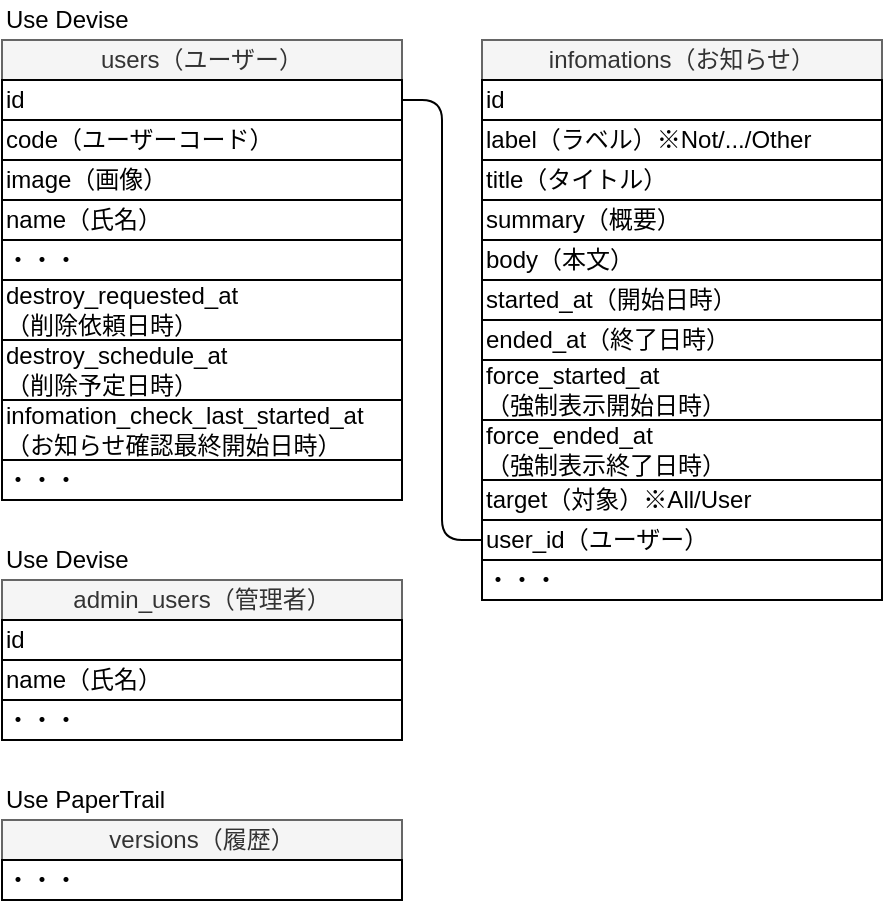<mxfile version="15.4.0" type="device"><diagram id="w64L012oLhsqJSIyoCpY" name="ページ1"><mxGraphModel dx="1106" dy="770" grid="1" gridSize="10" guides="1" tooltips="1" connect="1" arrows="1" fold="1" page="1" pageScale="1" pageWidth="827" pageHeight="1169" math="0" shadow="0"><root><mxCell id="0"/><mxCell id="1" parent="0"/><mxCell id="JYIN_se-qQ8O8cbv4Ddh-1" value="users（ユーザー）" style="rounded=0;whiteSpace=wrap;html=1;fillColor=#f5f5f5;strokeColor=#666666;fontColor=#333333;" parent="1" vertex="1"><mxGeometry y="20" width="200" height="20" as="geometry"/></mxCell><mxCell id="JYIN_se-qQ8O8cbv4Ddh-2" value="id" style="rounded=0;whiteSpace=wrap;html=1;align=left;" parent="1" vertex="1"><mxGeometry y="40" width="200" height="20" as="geometry"/></mxCell><mxCell id="JYIN_se-qQ8O8cbv4Ddh-3" value="image（画像）" style="rounded=0;whiteSpace=wrap;html=1;align=left;" parent="1" vertex="1"><mxGeometry y="80" width="200" height="20" as="geometry"/></mxCell><mxCell id="JYIN_se-qQ8O8cbv4Ddh-4" value="・・・" style="rounded=0;whiteSpace=wrap;html=1;align=left;" parent="1" vertex="1"><mxGeometry y="120" width="200" height="20" as="geometry"/></mxCell><mxCell id="JYIN_se-qQ8O8cbv4Ddh-5" value="name（氏名）" style="rounded=0;whiteSpace=wrap;html=1;align=left;" parent="1" vertex="1"><mxGeometry y="100" width="200" height="20" as="geometry"/></mxCell><mxCell id="JYIN_se-qQ8O8cbv4Ddh-6" value="destroy_requested_at&lt;br&gt;（削除依頼日時）" style="rounded=0;whiteSpace=wrap;html=1;align=left;" parent="1" vertex="1"><mxGeometry y="140" width="200" height="30" as="geometry"/></mxCell><mxCell id="JYIN_se-qQ8O8cbv4Ddh-7" value="destroy_schedule_at&lt;br&gt;（削除予定日時）" style="rounded=0;whiteSpace=wrap;html=1;align=left;" parent="1" vertex="1"><mxGeometry y="170" width="200" height="30" as="geometry"/></mxCell><mxCell id="JYIN_se-qQ8O8cbv4Ddh-10" value="・・・" style="rounded=0;whiteSpace=wrap;html=1;align=left;" parent="1" vertex="1"><mxGeometry y="230" width="200" height="20" as="geometry"/></mxCell><mxCell id="JYIN_se-qQ8O8cbv4Ddh-11" value="code（ユーザーコード）" style="rounded=0;whiteSpace=wrap;html=1;align=left;" parent="1" vertex="1"><mxGeometry y="60" width="200" height="20" as="geometry"/></mxCell><mxCell id="JYIN_se-qQ8O8cbv4Ddh-13" value="versions（履歴）" style="rounded=0;whiteSpace=wrap;html=1;fillColor=#f5f5f5;strokeColor=#666666;fontColor=#333333;" parent="1" vertex="1"><mxGeometry y="410" width="200" height="20" as="geometry"/></mxCell><mxCell id="JYIN_se-qQ8O8cbv4Ddh-14" value="・・・" style="rounded=0;whiteSpace=wrap;html=1;align=left;" parent="1" vertex="1"><mxGeometry y="430" width="200" height="20" as="geometry"/></mxCell><mxCell id="JYIN_se-qQ8O8cbv4Ddh-15" value="admin_users（管理者）" style="rounded=0;whiteSpace=wrap;html=1;fillColor=#f5f5f5;strokeColor=#666666;fontColor=#333333;" parent="1" vertex="1"><mxGeometry y="290" width="200" height="20" as="geometry"/></mxCell><mxCell id="JYIN_se-qQ8O8cbv4Ddh-16" value="id" style="rounded=0;whiteSpace=wrap;html=1;align=left;" parent="1" vertex="1"><mxGeometry y="310" width="200" height="20" as="geometry"/></mxCell><mxCell id="JYIN_se-qQ8O8cbv4Ddh-17" value="name（氏名）" style="rounded=0;whiteSpace=wrap;html=1;align=left;" parent="1" vertex="1"><mxGeometry y="330" width="200" height="20" as="geometry"/></mxCell><mxCell id="JYIN_se-qQ8O8cbv4Ddh-18" value="・・・" style="rounded=0;whiteSpace=wrap;html=1;align=left;" parent="1" vertex="1"><mxGeometry y="350" width="200" height="20" as="geometry"/></mxCell><mxCell id="JYIN_se-qQ8O8cbv4Ddh-19" value="infomations（お知らせ）" style="rounded=0;whiteSpace=wrap;html=1;fillColor=#f5f5f5;strokeColor=#666666;fontColor=#333333;" parent="1" vertex="1"><mxGeometry x="240" y="20" width="200" height="20" as="geometry"/></mxCell><mxCell id="JYIN_se-qQ8O8cbv4Ddh-20" value="id" style="rounded=0;whiteSpace=wrap;html=1;align=left;" parent="1" vertex="1"><mxGeometry x="240" y="40" width="200" height="20" as="geometry"/></mxCell><mxCell id="JYIN_se-qQ8O8cbv4Ddh-21" value="&lt;span&gt;started_at（&lt;/span&gt;開始日時）" style="rounded=0;whiteSpace=wrap;html=1;align=left;" parent="1" vertex="1"><mxGeometry x="240" y="140" width="200" height="20" as="geometry"/></mxCell><mxCell id="JYIN_se-qQ8O8cbv4Ddh-22" value="title（タイトル）" style="rounded=0;whiteSpace=wrap;html=1;align=left;" parent="1" vertex="1"><mxGeometry x="240" y="80" width="200" height="20" as="geometry"/></mxCell><mxCell id="JYIN_se-qQ8O8cbv4Ddh-23" value="target（対象）※All/User" style="rounded=0;whiteSpace=wrap;html=1;align=left;" parent="1" vertex="1"><mxGeometry x="240" y="240" width="200" height="20" as="geometry"/></mxCell><mxCell id="JYIN_se-qQ8O8cbv4Ddh-24" value="user_id（ユーザー）" style="rounded=0;whiteSpace=wrap;html=1;align=left;" parent="1" vertex="1"><mxGeometry x="240" y="260" width="200" height="20" as="geometry"/></mxCell><mxCell id="JYIN_se-qQ8O8cbv4Ddh-25" value="・・・" style="rounded=0;whiteSpace=wrap;html=1;align=left;" parent="1" vertex="1"><mxGeometry x="240" y="280" width="200" height="20" as="geometry"/></mxCell><mxCell id="JYIN_se-qQ8O8cbv4Ddh-27" value="summary（概要）" style="rounded=0;whiteSpace=wrap;html=1;align=left;" parent="1" vertex="1"><mxGeometry x="240" y="100" width="200" height="20" as="geometry"/></mxCell><mxCell id="JYIN_se-qQ8O8cbv4Ddh-28" value="body（本文）" style="rounded=0;whiteSpace=wrap;html=1;align=left;" parent="1" vertex="1"><mxGeometry x="240" y="120" width="200" height="20" as="geometry"/></mxCell><mxCell id="JYIN_se-qQ8O8cbv4Ddh-29" value="ended_at（終了日時）" style="rounded=0;whiteSpace=wrap;html=1;align=left;" parent="1" vertex="1"><mxGeometry x="240" y="160" width="200" height="20" as="geometry"/></mxCell><mxCell id="JYIN_se-qQ8O8cbv4Ddh-30" style="edgeStyle=orthogonalEdgeStyle;rounded=1;orthogonalLoop=1;jettySize=auto;html=1;entryX=0;entryY=0.5;entryDx=0;entryDy=0;endArrow=none;endFill=0;exitX=1;exitY=0.5;exitDx=0;exitDy=0;" parent="1" source="JYIN_se-qQ8O8cbv4Ddh-2" target="JYIN_se-qQ8O8cbv4Ddh-24" edge="1"><mxGeometry relative="1" as="geometry"><mxPoint x="200" y="150" as="targetPoint"/><mxPoint x="170" y="30" as="sourcePoint"/></mxGeometry></mxCell><mxCell id="UzfWtJA8eH_4EGXM1xUx-1" value="Use&amp;nbsp;PaperTrail" style="text;html=1;strokeColor=none;fillColor=none;align=left;verticalAlign=middle;whiteSpace=wrap;rounded=0;" parent="1" vertex="1"><mxGeometry y="390" width="90" height="20" as="geometry"/></mxCell><mxCell id="UzfWtJA8eH_4EGXM1xUx-3" value="Use Devise" style="text;html=1;strokeColor=none;fillColor=none;align=left;verticalAlign=middle;whiteSpace=wrap;rounded=0;" parent="1" vertex="1"><mxGeometry y="270" width="70" height="20" as="geometry"/></mxCell><mxCell id="UzfWtJA8eH_4EGXM1xUx-4" value="Use Devise" style="text;html=1;strokeColor=none;fillColor=none;align=left;verticalAlign=middle;whiteSpace=wrap;rounded=0;" parent="1" vertex="1"><mxGeometry width="70" height="20" as="geometry"/></mxCell><mxCell id="lTNiJUHVSfsRy1hQyR2u-1" value="label（ラベル）※Not/.../Other" style="rounded=0;whiteSpace=wrap;html=1;align=left;" vertex="1" parent="1"><mxGeometry x="240" y="60" width="200" height="20" as="geometry"/></mxCell><mxCell id="lTNiJUHVSfsRy1hQyR2u-2" value="&lt;span&gt;force_started_at&lt;br&gt;（強制表示&lt;/span&gt;開始日時）" style="rounded=0;whiteSpace=wrap;html=1;align=left;" vertex="1" parent="1"><mxGeometry x="240" y="180" width="200" height="30" as="geometry"/></mxCell><mxCell id="lTNiJUHVSfsRy1hQyR2u-3" value="force_ended_at&lt;br&gt;（強制表示終了日時）" style="rounded=0;whiteSpace=wrap;html=1;align=left;" vertex="1" parent="1"><mxGeometry x="240" y="210" width="200" height="30" as="geometry"/></mxCell><mxCell id="lTNiJUHVSfsRy1hQyR2u-4" value="infomation_check_last_started_at&lt;br&gt;（お知らせ確認最終開始日時）" style="rounded=0;whiteSpace=wrap;html=1;align=left;" vertex="1" parent="1"><mxGeometry y="200" width="200" height="30" as="geometry"/></mxCell></root></mxGraphModel></diagram></mxfile>